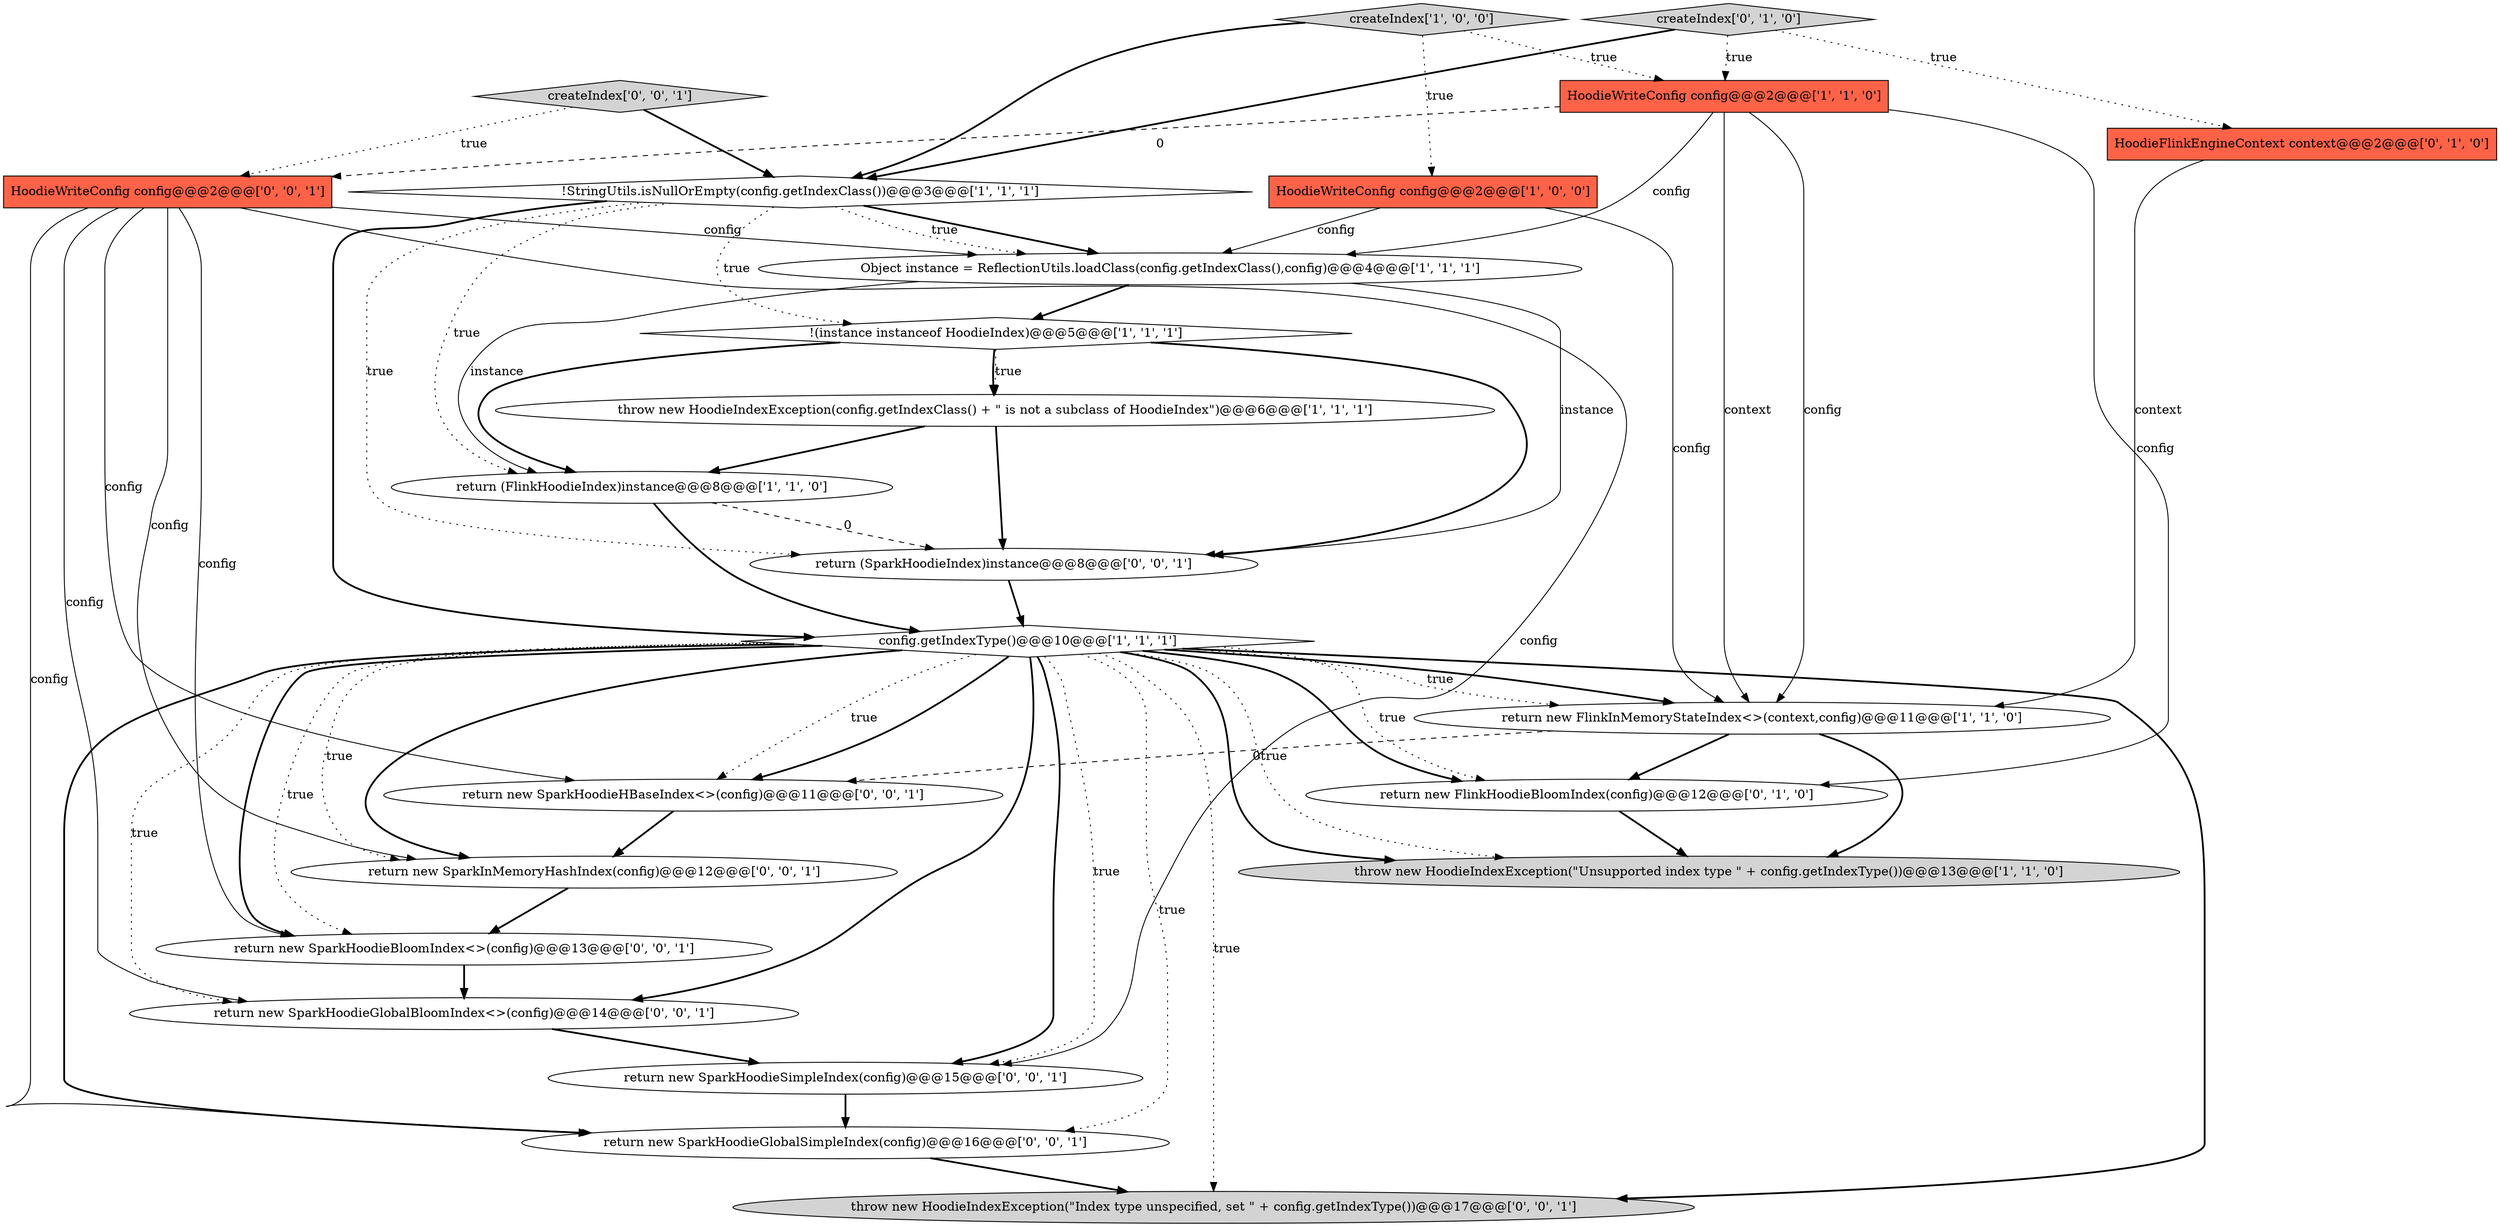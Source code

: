 digraph {
21 [style = filled, label = "return new SparkHoodieHBaseIndex<>(config)@@@11@@@['0', '0', '1']", fillcolor = white, shape = ellipse image = "AAA0AAABBB3BBB"];
6 [style = filled, label = "throw new HoodieIndexException(config.getIndexClass() + \" is not a subclass of HoodieIndex\")@@@6@@@['1', '1', '1']", fillcolor = white, shape = ellipse image = "AAA0AAABBB1BBB"];
10 [style = filled, label = "Object instance = ReflectionUtils.loadClass(config.getIndexClass(),config)@@@4@@@['1', '1', '1']", fillcolor = white, shape = ellipse image = "AAA0AAABBB1BBB"];
7 [style = filled, label = "return (FlinkHoodieIndex)instance@@@8@@@['1', '1', '0']", fillcolor = white, shape = ellipse image = "AAA0AAABBB1BBB"];
8 [style = filled, label = "createIndex['1', '0', '0']", fillcolor = lightgray, shape = diamond image = "AAA0AAABBB1BBB"];
15 [style = filled, label = "return new SparkHoodieBloomIndex<>(config)@@@13@@@['0', '0', '1']", fillcolor = white, shape = ellipse image = "AAA0AAABBB3BBB"];
19 [style = filled, label = "return new SparkHoodieGlobalBloomIndex<>(config)@@@14@@@['0', '0', '1']", fillcolor = white, shape = ellipse image = "AAA0AAABBB3BBB"];
16 [style = filled, label = "HoodieWriteConfig config@@@2@@@['0', '0', '1']", fillcolor = tomato, shape = box image = "AAA0AAABBB3BBB"];
13 [style = filled, label = "createIndex['0', '1', '0']", fillcolor = lightgray, shape = diamond image = "AAA0AAABBB2BBB"];
18 [style = filled, label = "return new SparkInMemoryHashIndex(config)@@@12@@@['0', '0', '1']", fillcolor = white, shape = ellipse image = "AAA0AAABBB3BBB"];
5 [style = filled, label = "return new FlinkInMemoryStateIndex<>(context,config)@@@11@@@['1', '1', '0']", fillcolor = white, shape = ellipse image = "AAA0AAABBB1BBB"];
1 [style = filled, label = "HoodieWriteConfig config@@@2@@@['1', '0', '0']", fillcolor = tomato, shape = box image = "AAA0AAABBB1BBB"];
0 [style = filled, label = "config.getIndexType()@@@10@@@['1', '1', '1']", fillcolor = white, shape = diamond image = "AAA0AAABBB1BBB"];
17 [style = filled, label = "createIndex['0', '0', '1']", fillcolor = lightgray, shape = diamond image = "AAA0AAABBB3BBB"];
3 [style = filled, label = "!StringUtils.isNullOrEmpty(config.getIndexClass())@@@3@@@['1', '1', '1']", fillcolor = white, shape = diamond image = "AAA0AAABBB1BBB"];
4 [style = filled, label = "throw new HoodieIndexException(\"Unsupported index type \" + config.getIndexType())@@@13@@@['1', '1', '0']", fillcolor = lightgray, shape = ellipse image = "AAA0AAABBB1BBB"];
11 [style = filled, label = "HoodieFlinkEngineContext context@@@2@@@['0', '1', '0']", fillcolor = tomato, shape = box image = "AAA0AAABBB2BBB"];
22 [style = filled, label = "throw new HoodieIndexException(\"Index type unspecified, set \" + config.getIndexType())@@@17@@@['0', '0', '1']", fillcolor = lightgray, shape = ellipse image = "AAA0AAABBB3BBB"];
20 [style = filled, label = "return new SparkHoodieSimpleIndex(config)@@@15@@@['0', '0', '1']", fillcolor = white, shape = ellipse image = "AAA0AAABBB3BBB"];
14 [style = filled, label = "return new SparkHoodieGlobalSimpleIndex(config)@@@16@@@['0', '0', '1']", fillcolor = white, shape = ellipse image = "AAA0AAABBB3BBB"];
9 [style = filled, label = "HoodieWriteConfig config@@@2@@@['1', '1', '0']", fillcolor = tomato, shape = box image = "AAA0AAABBB1BBB"];
12 [style = filled, label = "return new FlinkHoodieBloomIndex(config)@@@12@@@['0', '1', '0']", fillcolor = white, shape = ellipse image = "AAA1AAABBB2BBB"];
23 [style = filled, label = "return (SparkHoodieIndex)instance@@@8@@@['0', '0', '1']", fillcolor = white, shape = ellipse image = "AAA0AAABBB3BBB"];
2 [style = filled, label = "!(instance instanceof HoodieIndex)@@@5@@@['1', '1', '1']", fillcolor = white, shape = diamond image = "AAA0AAABBB1BBB"];
3->10 [style = bold, label=""];
0->14 [style = dotted, label="true"];
9->12 [style = solid, label="config"];
0->4 [style = bold, label=""];
10->2 [style = bold, label=""];
0->22 [style = dotted, label="true"];
17->16 [style = dotted, label="true"];
2->7 [style = bold, label=""];
0->22 [style = bold, label=""];
19->20 [style = bold, label=""];
16->18 [style = solid, label="config"];
10->23 [style = solid, label="instance"];
3->23 [style = dotted, label="true"];
13->11 [style = dotted, label="true"];
12->4 [style = bold, label=""];
16->19 [style = solid, label="config"];
0->12 [style = dotted, label="true"];
2->6 [style = dotted, label="true"];
0->19 [style = bold, label=""];
15->19 [style = bold, label=""];
17->3 [style = bold, label=""];
13->9 [style = dotted, label="true"];
9->16 [style = dashed, label="0"];
23->0 [style = bold, label=""];
5->4 [style = bold, label=""];
8->3 [style = bold, label=""];
0->5 [style = dotted, label="true"];
0->21 [style = dotted, label="true"];
3->10 [style = dotted, label="true"];
7->23 [style = dashed, label="0"];
16->20 [style = solid, label="config"];
0->20 [style = bold, label=""];
11->5 [style = solid, label="context"];
0->15 [style = bold, label=""];
16->15 [style = solid, label="config"];
0->12 [style = bold, label=""];
21->18 [style = bold, label=""];
9->10 [style = solid, label="config"];
3->2 [style = dotted, label="true"];
3->0 [style = bold, label=""];
7->0 [style = bold, label=""];
0->20 [style = dotted, label="true"];
18->15 [style = bold, label=""];
0->15 [style = dotted, label="true"];
9->5 [style = solid, label="context"];
0->21 [style = bold, label=""];
5->21 [style = dashed, label="0"];
16->10 [style = solid, label="config"];
16->14 [style = solid, label="config"];
16->21 [style = solid, label="config"];
0->18 [style = dotted, label="true"];
2->6 [style = bold, label=""];
13->3 [style = bold, label=""];
5->12 [style = bold, label=""];
3->7 [style = dotted, label="true"];
0->4 [style = dotted, label="true"];
1->10 [style = solid, label="config"];
6->7 [style = bold, label=""];
0->5 [style = bold, label=""];
0->14 [style = bold, label=""];
20->14 [style = bold, label=""];
6->23 [style = bold, label=""];
14->22 [style = bold, label=""];
10->7 [style = solid, label="instance"];
8->1 [style = dotted, label="true"];
0->19 [style = dotted, label="true"];
0->18 [style = bold, label=""];
1->5 [style = solid, label="config"];
2->23 [style = bold, label=""];
9->5 [style = solid, label="config"];
8->9 [style = dotted, label="true"];
}
